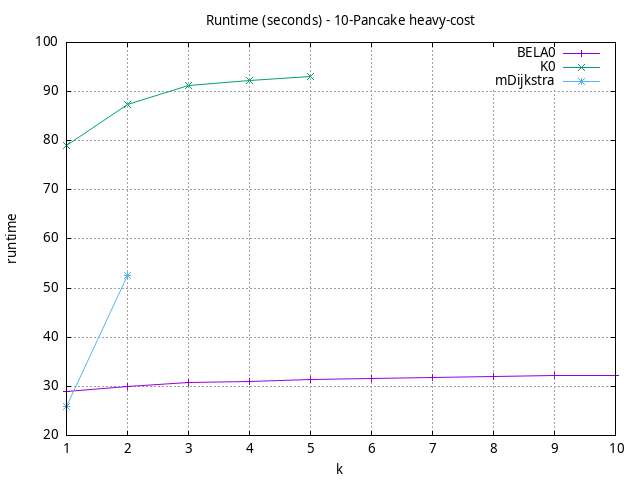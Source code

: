 #!/usr/bin/gnuplot
# -*- coding: utf-8 -*-
#
# results/n-pancake/heavy-cost/10/10pancake.brute-force.runtime.gnuplot
#
# Started on 04/11/2024 16:44:36
# Author: Carlos Linares López
set grid
set xlabel "k"
set ylabel "runtime"

set title "Runtime (seconds) - 10-Pancake heavy-cost"

set terminal png enhanced font "Ariel,10"
set output '10pancake.brute-force.runtime.png'

plot "-" title "BELA0"      with linesp, "-" title "K0"      with linesp, "-" title "mDijkstra"      with linesp

	1 29.045735800000003
	2 29.921466600000002
	3 30.694983199999996
	4 31.039786499999995
	5 31.385189499999996
	6 31.5707795
	7 31.790656200000004
	8 32.047626300000005
	9 32.2334452
	10 32.31170110000001
end
	1 79.06150929999998
	2 87.46838689999998
	3 91.23720500000002
	4 92.21677700000002
	5 93.03312899999999
end
	1 25.8814132
	2 52.55856740000001
end
